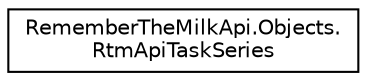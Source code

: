 digraph "Graphical Class Hierarchy"
{
 // LATEX_PDF_SIZE
  edge [fontname="Helvetica",fontsize="10",labelfontname="Helvetica",labelfontsize="10"];
  node [fontname="Helvetica",fontsize="10",shape=record];
  rankdir="LR";
  Node0 [label="RememberTheMilkApi.Objects.\lRtmApiTaskSeries",height=0.2,width=0.4,color="black", fillcolor="white", style="filled",URL="$class_remember_the_milk_api_1_1_objects_1_1_rtm_api_task_series.html",tooltip=" "];
}
